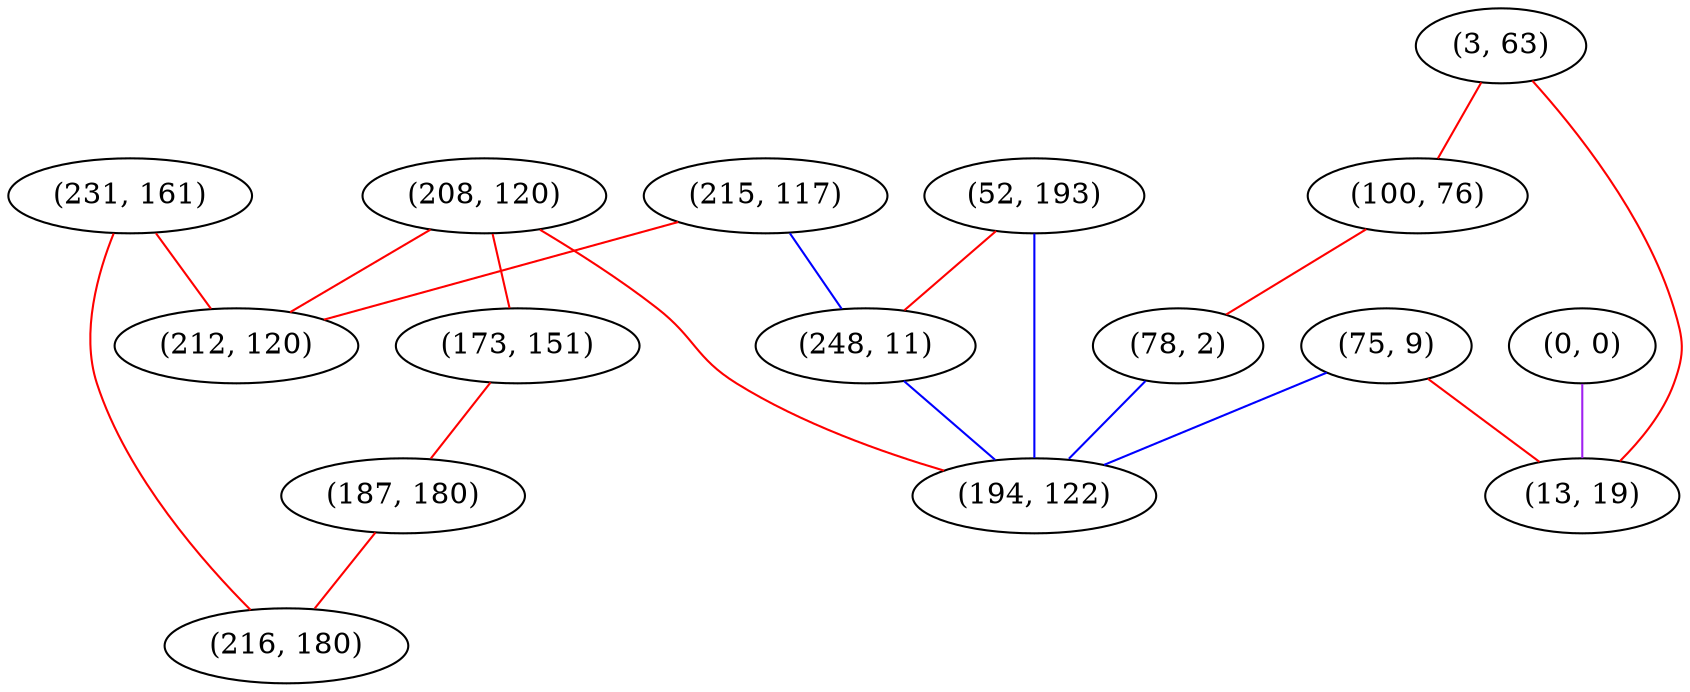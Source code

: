 graph "" {
"(208, 120)";
"(173, 151)";
"(231, 161)";
"(75, 9)";
"(52, 193)";
"(0, 0)";
"(3, 63)";
"(100, 76)";
"(215, 117)";
"(13, 19)";
"(212, 120)";
"(187, 180)";
"(248, 11)";
"(78, 2)";
"(216, 180)";
"(194, 122)";
"(208, 120)" -- "(212, 120)"  [color=red, key=0, weight=1];
"(208, 120)" -- "(173, 151)"  [color=red, key=0, weight=1];
"(208, 120)" -- "(194, 122)"  [color=red, key=0, weight=1];
"(173, 151)" -- "(187, 180)"  [color=red, key=0, weight=1];
"(231, 161)" -- "(212, 120)"  [color=red, key=0, weight=1];
"(231, 161)" -- "(216, 180)"  [color=red, key=0, weight=1];
"(75, 9)" -- "(194, 122)"  [color=blue, key=0, weight=3];
"(75, 9)" -- "(13, 19)"  [color=red, key=0, weight=1];
"(52, 193)" -- "(248, 11)"  [color=red, key=0, weight=1];
"(52, 193)" -- "(194, 122)"  [color=blue, key=0, weight=3];
"(0, 0)" -- "(13, 19)"  [color=purple, key=0, weight=4];
"(3, 63)" -- "(100, 76)"  [color=red, key=0, weight=1];
"(3, 63)" -- "(13, 19)"  [color=red, key=0, weight=1];
"(100, 76)" -- "(78, 2)"  [color=red, key=0, weight=1];
"(215, 117)" -- "(248, 11)"  [color=blue, key=0, weight=3];
"(215, 117)" -- "(212, 120)"  [color=red, key=0, weight=1];
"(187, 180)" -- "(216, 180)"  [color=red, key=0, weight=1];
"(248, 11)" -- "(194, 122)"  [color=blue, key=0, weight=3];
"(78, 2)" -- "(194, 122)"  [color=blue, key=0, weight=3];
}
